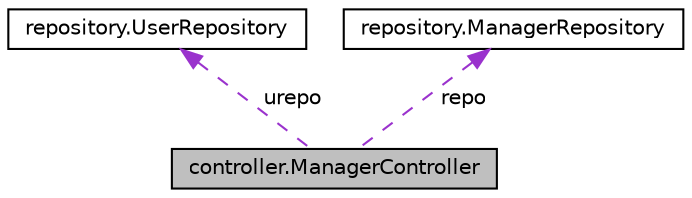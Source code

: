 digraph "controller.ManagerController"
{
  edge [fontname="Helvetica",fontsize="10",labelfontname="Helvetica",labelfontsize="10"];
  node [fontname="Helvetica",fontsize="10",shape=record];
  Node1 [label="controller.ManagerController",height=0.2,width=0.4,color="black", fillcolor="grey75", style="filled", fontcolor="black"];
  Node2 -> Node1 [dir="back",color="darkorchid3",fontsize="10",style="dashed",label=" urepo" ,fontname="Helvetica"];
  Node2 [label="repository.UserRepository",height=0.2,width=0.4,color="black", fillcolor="white", style="filled",URL="$classrepository_1_1_user_repository.html"];
  Node3 -> Node1 [dir="back",color="darkorchid3",fontsize="10",style="dashed",label=" repo" ,fontname="Helvetica"];
  Node3 [label="repository.ManagerRepository",height=0.2,width=0.4,color="black", fillcolor="white", style="filled",URL="$classrepository_1_1_manager_repository.html"];
}
